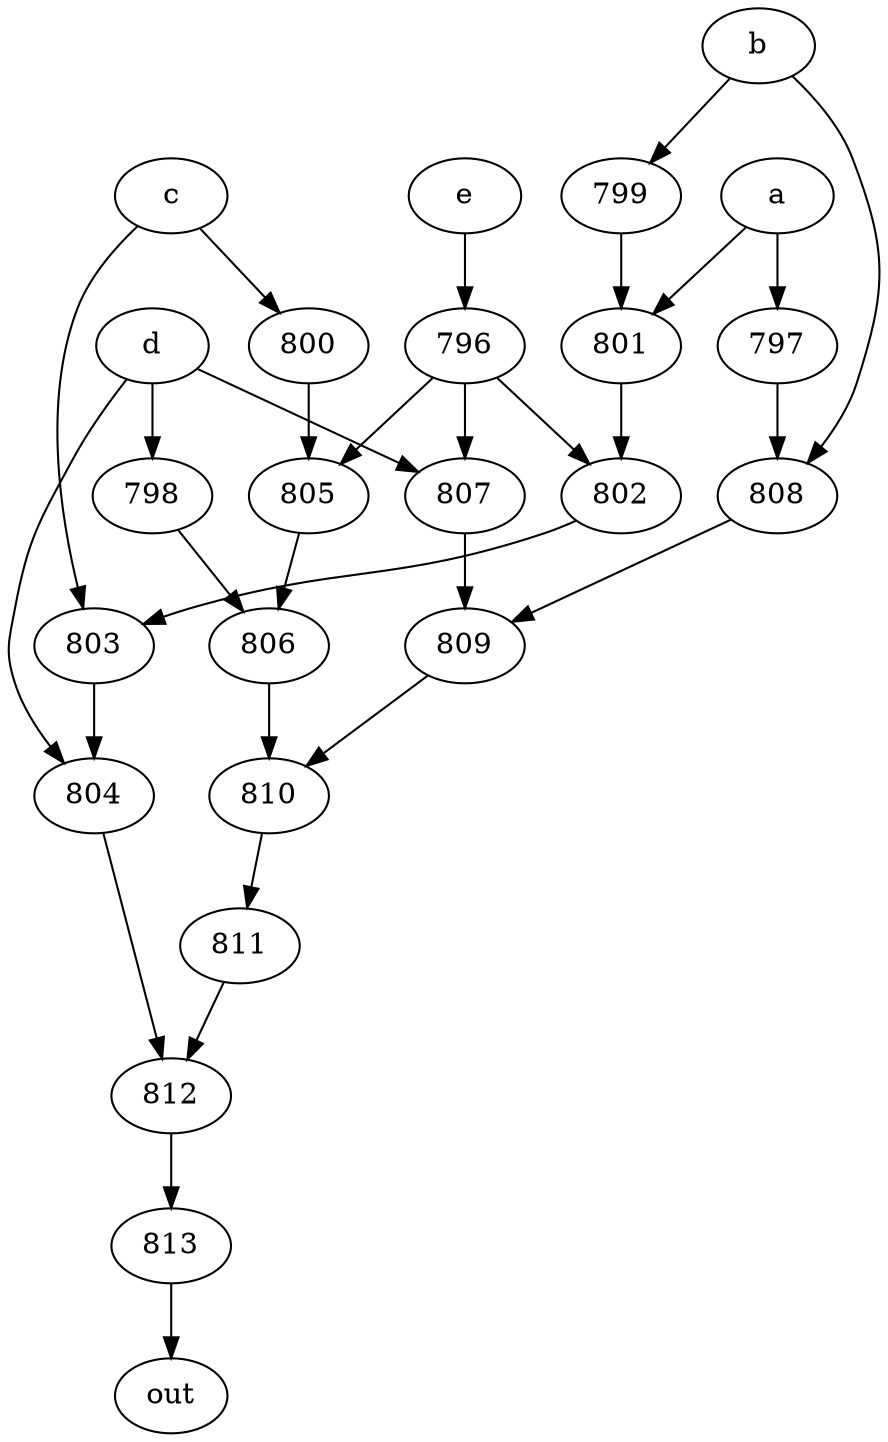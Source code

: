 strict digraph "" {
	813 -> out;
	a -> 797;
	a -> 801;
	797 -> 808;
	801 -> 802;
	808 -> 809;
	802 -> 803;
	b -> 808;
	b -> 799;
	799 -> 801;
	809 -> 810;
	c -> 800;
	c -> 803;
	800 -> 805;
	803 -> 804;
	805 -> 806;
	804 -> 812;
	d -> 804;
	d -> 798;
	d -> 807;
	798 -> 806;
	807 -> 809;
	806 -> 810;
	812 -> 813;
	e -> 796;
	796 -> 802;
	796 -> 805;
	796 -> 807;
	810 -> 811;
	811 -> 812;
}
